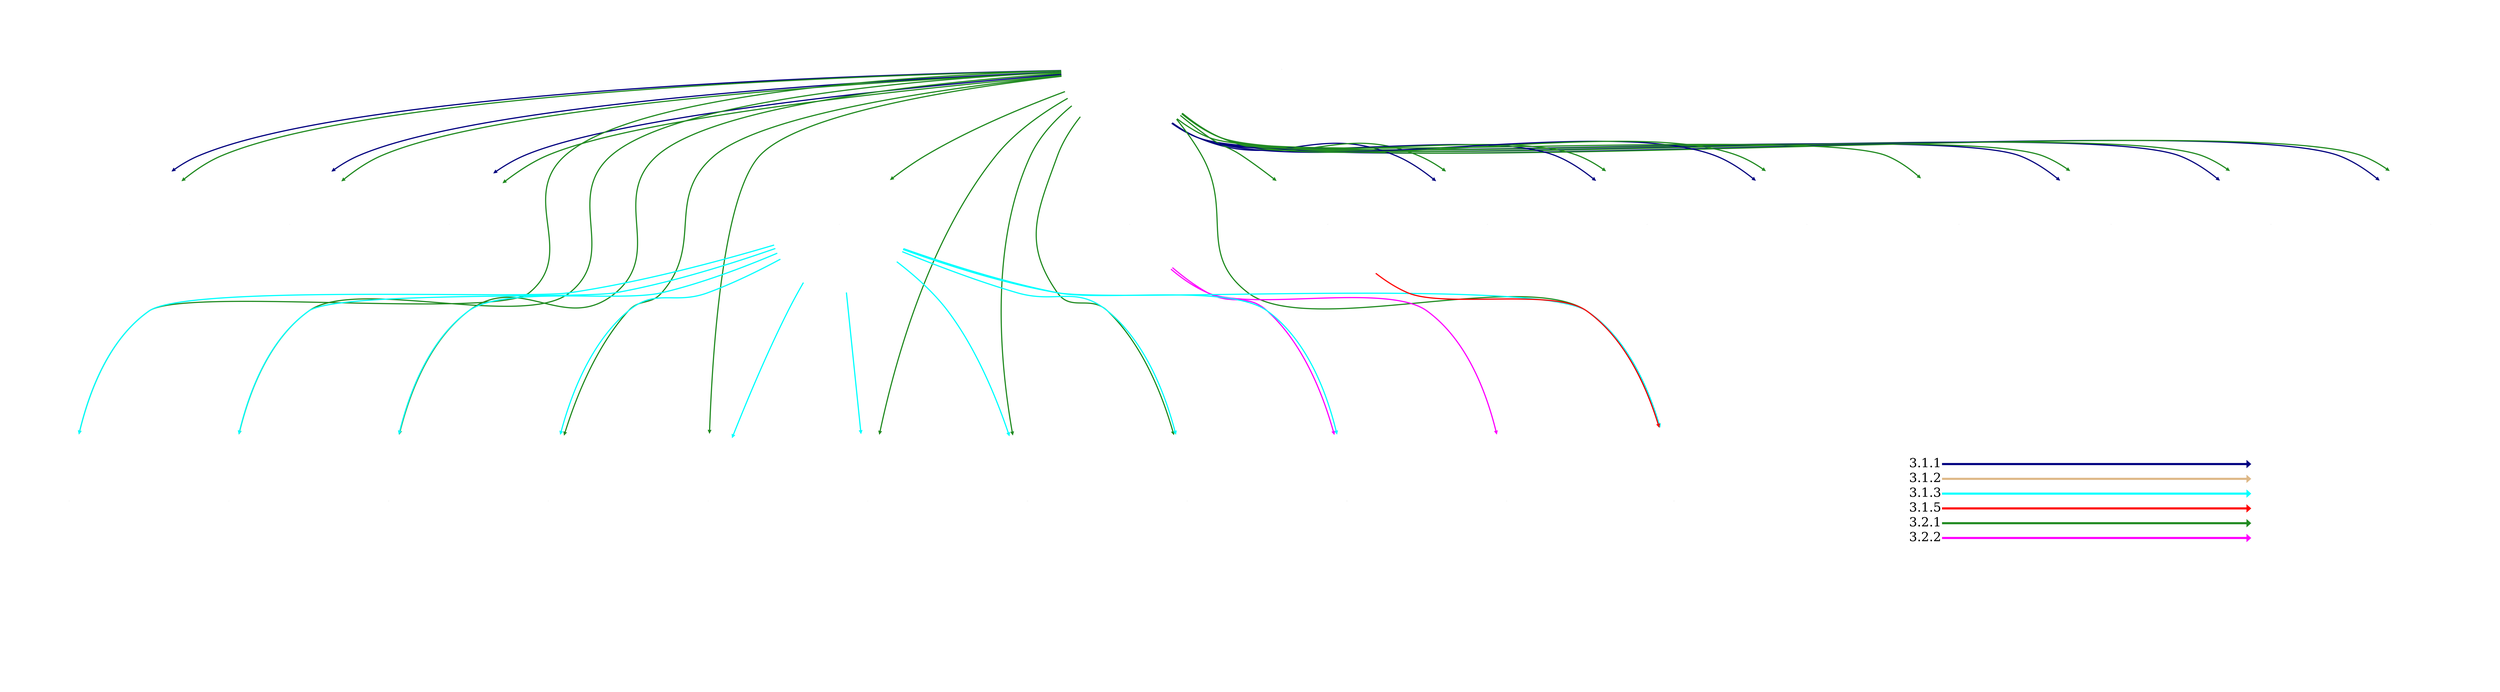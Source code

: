 digraph "" {
	graph [fontsize=80,
		nodesep=1.5,
		overlap=scalexy,
		ranksep=1.2,
		size="100,100"
	];
	{
		graph [rank=min];
		Hydra	[image="Hydra_organisation.png",
			fixedsize=True,
			fontsize=0,
			height=9,
			penwidth=0,
			shape=circle,
			width=9];
	}
	{
		graph [rank=same];
		Psybot	[image="Psybot_organisation.png",
			fixedsize=True,
			fontsize=0,
			height=9,
			penwidth=0,
			shape=circle,
			width=9];
	}
	{
		graph [rank=same];
		ChuckNorris	[image="ChuckNorris_organisation.png",
			fixedsize=True,
			fontsize=0,
			height=9,
			penwidth=0,
			shape=circle,
			width=9];
	}
	{
		graph [rank=same];
		Tsunami	[image="Tsunami_organisation.png",
			fixedsize=True,
			fontsize=0,
			height=9,
			penwidth=0,
			shape=circle,
			width=9];
	}
	{
		graph [rank=same];
		Aidra	[image="Aidra_organisation.png",
			fixedsize=True,
			fontsize=0,
			height=9,
			penwidth=0,
			shape=circle,
			width=9];
	}
	{
		graph [rank=same];
		Bashlite	[image="Bashlite_organisation.png",
			fixedsize=True,
			fontsize=0,
			height=9,
			penwidth=0,
			shape=circle,
			width=9];
	}
	{
		graph [rank=same];
		Spike	[image="Spike_organisation.png",
			fixedsize=True,
			fontsize=0,
			height=9,
			penwidth=0,
			shape=circle,
			width=9];
	}
	{
		graph [rank=same];
		TheMoon1	[image="TheMoon1_organisation.png",
			fixedsize=True,
			fontsize=0,
			height=8,
			penwidth=0,
			shape=circle,
			width=8];
	}
	{
		graph [rank=same];
		Wifatch	[image="Wifatch_organisation.png",
			fixedsize=True,
			fontsize=0,
			height=8,
			penwidth=0,
			shape=circle,
			width=8];
	}
	{
		graph [rank=same];
		XOR	[image="XOR_organisation.png",
			fixedsize=True,
			fontsize=0,
			height=9,
			penwidth=0,
			shape=circle,
			width=9];
	}
	{
		graph [rank=same];
		Elknot	[image="Elknot_organisation.png",
			fixedsize=True,
			fontsize=0,
			height=9,
			penwidth=0,
			shape=circle,
			width=9];
	}
	{
		graph [rank=same];
		Remaiten	[image="Remaiten_organisation.png",
			fixedsize=True,
			fontsize=0,
			height=9,
			penwidth=0,
			shape=circle,
			width=9];
	}
	{
		graph [rank=same];
		Hajime	[image="Hajime_organisation.png",
			fixedsize=True,
			fontsize=0,
			height=9,
			penwidth=0,
			shape=circle,
			width=9];
	}
	{
		graph [rank=same];
		Mirai	[image="Mirai_organisation.png",
			fixedsize=True,
			fontsize=0,
			height=9,
			penwidth=0,
			shape=circle,
			width=9];
	}
	{
		graph [rank=same];
		NewAidra	[image="NewAidra_organisation.png",
			fixedsize=True,
			fontsize=0,
			height=9,
			penwidth=0,
			shape=circle,
			width=9];
	}
	{
		graph [rank=same];
		LuaBot	[image="LuaBot_organisation.png",
			fixedsize=True,
			fontsize=0,
			height=9,
			penwidth=0,
			shape=circle,
			width=9];
	}
	{
		graph [rank=same];
		Amnesia	[image="Amnesia_organisation.png",
			fixedsize=True,
			fontsize=0,
			height=9,
			penwidth=0,
			shape=circle,
			width=9];
	}
	{
		graph [rank=same];
		BrickerBot	[image="BrickerBot_organisation.png",
			fixedsize=True,
			fontsize=0,
			height=8,
			penwidth=0,
			shape=circle,
			width=8];
	}
	{
		graph [rank=same];
		IoTReaper	[image="IoTReaper_organisation.png",
			fixedsize=True,
			fontsize=0,
			height=9,
			penwidth=0,
			shape=circle,
			width=9];
	}
	{
		graph [rank=same];
		Persirai	[image="Persirai_organisation.png",
			fixedsize=True,
			fontsize=0,
			height=9,
			penwidth=0,
			shape=circle,
			width=9];
	}
	{
		graph [rank=same];
		Satori	[image="Satori_organisation.png",
			fixedsize=True,
			fontsize=0,
			height=9,
			penwidth=0,
			shape=circle,
			width=9];
	}
	{
		graph [rank=max];
		JenX	[image="JenX_organisation.png",
			fixedsize=True,
			fontsize=0,
			height=9,
			penwidth=0,
			shape=circle,
			width=9];
	}
	{
		graph [rank=max];
		TheMoon2	[image="TheMoon2_organisation.png",
			fixedsize=True,
			fontsize=0,
			height=9,
			penwidth=0,
			shape=circle,
			width=9];
	}
	{
		graph [rank=max];
		VPNFilter	[image="VPNFilter_organisation.png",
			fixedsize=True,
			fontsize=0,
			height=10,
			penwidth=0,
			shape=circle,
			width=10];
	}
	{
		graph [rank=max];
		HideNSeek	[image="HideNSeek_organisation.png",
			fixedsize=True,
			fontsize=0,
			height=9,
			penwidth=0,
			shape=circle,
			width=9];
	}
	{
		graph [rank=same];
		Echobot	[image="Echobot_organisation.png",
			fixedsize=True,
			fontsize=0,
			height=9,
			penwidth=0,
			shape=circle,
			width=9];
	}
	Hydra -> Psybot	[arrowtail=none,
		color=navy,
		labeldistance=20,
		labelfloat=True,
		penwidth=5.5,
		style=bold];
	Hydra -> Psybot	[arrowtail=none,
		color=forestgreen,
		labeldistance=20,
		labelfloat=True,
		penwidth=5.5,
		style=bold];
	Hydra -> ChuckNorris	[arrowtail=none,
		color=navy,
		labeldistance=20,
		labelfloat=True,
		penwidth=5.5,
		style=bold];
	Hydra -> ChuckNorris	[arrowtail=none,
		color=forestgreen,
		labeldistance=20,
		labelfloat=True,
		penwidth=5.5,
		style=bold];
	Hydra -> Tsunami	[arrowtail=none,
		color=navy,
		labeldistance=20,
		labelfloat=True,
		penwidth=5.5,
		style=bold];
	Hydra -> Tsunami	[arrowtail=none,
		color=forestgreen,
		labeldistance=20,
		labelfloat=True,
		penwidth=5.5,
		style=bold];
	Hydra -> Aidra	[arrowtail=none,
		color=navy,
		labeldistance=20,
		labelfloat=True,
		penwidth=5.5,
		style=bold];
	Hydra -> Aidra	[arrowtail=none,
		color=forestgreen,
		labeldistance=20,
		labelfloat=True,
		penwidth=5.5,
		style=bold];
	Hydra -> Bashlite	[arrowtail=none,
		color=navy,
		labeldistance=20,
		labelfloat=True,
		penwidth=5.5,
		style=bold];
	Hydra -> Bashlite	[arrowtail=none,
		color=forestgreen,
		labeldistance=20,
		labelfloat=True,
		penwidth=5.5,
		style=bold];
	Hydra -> Spike	[arrowtail=none,
		color=navy,
		labeldistance=20,
		labelfloat=True,
		penwidth=5.5,
		style=bold];
	Hydra -> Spike	[arrowtail=none,
		color=forestgreen,
		labeldistance=20,
		labelfloat=True,
		penwidth=5.5,
		style=bold];
	Hydra -> XOR	[arrowtail=none,
		color=forestgreen,
		labeldistance=20,
		labelfloat=True,
		penwidth=5.5,
		style=bold];
	Hydra -> Elknot	[arrowtail=none,
		color=forestgreen,
		labeldistance=20,
		labelfloat=True,
		penwidth=5.5,
		style=bold];
	Hydra -> Remaiten	[arrowtail=none,
		color=navy,
		labeldistance=20,
		labelfloat=True,
		penwidth=5.5,
		style=bold];
	Hydra -> Remaiten	[arrowtail=none,
		color=forestgreen,
		labeldistance=20,
		labelfloat=True,
		penwidth=5.5,
		style=bold];
	Hydra -> Mirai	[arrowtail=none,
		color=forestgreen,
		labeldistance=20,
		labelfloat=True,
		penwidth=5.5,
		style=bold];
	Hydra -> NewAidra	[arrowtail=none,
		color=navy,
		labeldistance=20,
		labelfloat=True,
		penwidth=5.5,
		style=bold];
	Hydra -> NewAidra	[arrowtail=none,
		color=forestgreen,
		labeldistance=20,
		labelfloat=True,
		penwidth=5.5,
		style=bold];
	Hydra -> LuaBot	[arrowtail=none,
		color=forestgreen,
		labeldistance=20,
		labelfloat=True,
		penwidth=5.5,
		style=bold];
	Hydra -> Amnesia	[arrowtail=none,
		color=navy,
		labeldistance=20,
		labelfloat=True,
		penwidth=5.5,
		style=bold];
	Hydra -> Amnesia	[arrowtail=none,
		color=forestgreen,
		labeldistance=20,
		labelfloat=True,
		penwidth=5.5,
		style=bold];
	Hydra -> BrickerBot	[arrowtail=none,
		color=forestgreen,
		labeldistance=20,
		labelfloat=True,
		penwidth=5.5,
		style=bold];
	Hydra -> IoTReaper	[arrowtail=none,
		color=forestgreen,
		labeldistance=20,
		labelfloat=True,
		penwidth=5.5,
		style=bold];
	Hydra -> Persirai	[arrowtail=none,
		color=forestgreen,
		labeldistance=20,
		labelfloat=True,
		penwidth=5.5,
		style=bold];
	Hydra -> Satori	[arrowtail=none,
		color=forestgreen,
		labeldistance=20,
		labelfloat=True,
		penwidth=5.5,
		style=bold];
	Hydra -> JenX	[arrowtail=none,
		color=forestgreen,
		labeldistance=20,
		labelfloat=True,
		penwidth=5.5,
		style=bold];
	Hydra -> TheMoon2	[arrowtail=none,
		color=forestgreen,
		labeldistance=20,
		labelfloat=True,
		penwidth=5.5,
		style=bold];
	Hydra -> VPNFilter	[arrowtail=none,
		color=forestgreen,
		labeldistance=20,
		labelfloat=True,
		penwidth=5.5,
		style=bold];
	Hydra -> Echobot	[arrowtail=none,
		color=forestgreen,
		labeldistance=20,
		labelfloat=True,
		penwidth=5.5,
		style=bold];
	TheMoon1 -> Hajime	[arrowtail=none,
		color=magenta,
		labeldistance=20,
		labelfloat=True,
		penwidth=5.5,
		style=bold];
	TheMoon1 -> HideNSeek	[arrowtail=none,
		color=magenta,
		labeldistance=20,
		labelfloat=True,
		penwidth=5.5,
		style=bold];
	XOR -> Elknot	[arrowtail=none,
		color=cyan,
		labeldistance=20,
		labelfloat=True,
		penwidth=5.5,
		style=bold];
	XOR -> Mirai	[arrowtail=none,
		color=cyan,
		labeldistance=20,
		labelfloat=True,
		penwidth=5.5,
		style=bold];
	XOR -> IoTReaper	[arrowtail=none,
		color=cyan,
		labeldistance=20,
		labelfloat=True,
		penwidth=5.5,
		style=bold];
	XOR -> Persirai	[arrowtail=none,
		color=cyan,
		labeldistance=20,
		labelfloat=True,
		penwidth=5.5,
		style=bold];
	XOR -> Satori	[arrowtail=none,
		color=cyan,
		labeldistance=20,
		labelfloat=True,
		penwidth=5.5,
		style=bold];
	XOR -> JenX	[arrowtail=none,
		color=cyan,
		labeldistance=20,
		labelfloat=True,
		penwidth=5.5,
		style=bold];
	XOR -> TheMoon2	[arrowtail=none,
		color=cyan,
		labeldistance=20,
		labelfloat=True,
		penwidth=5.5,
		style=bold];
	XOR -> VPNFilter	[arrowtail=none,
		color=cyan,
		labeldistance=20,
		labelfloat=True,
		penwidth=5.5,
		style=bold];
	XOR -> HideNSeek	[arrowtail=none,
		color=cyan,
		labeldistance=20,
		labelfloat=True,
		penwidth=5.5,
		style=bold];
	XOR -> Echobot	[arrowtail=none,
		color=cyan,
		labeldistance=20,
		labelfloat=True,
		penwidth=5.5,
		style=bold];
	LuaBot -> VPNFilter	[arrowtail=none,
		color=red,
		labeldistance=20,
		labelfloat=True,
		penwidth=5.5,
		style=bold];
{
    graph [rank = max]
    node [shape=plaintext
    height = 25,
	  fontsize=60,
	  width=20]
    label = "Legend";
    key [label=<<table border="0" cellpadding="2" cellspacing="0" cellborder="0">
        <tr><td align="right" port="i0">3.1.1</td></tr>
<tr><td align="right" port="i1">3.1.2</td></tr>
<tr><td align="right" port="i2">3.1.3</td></tr>
<tr><td align="right" port="i3">3.1.5</td></tr>
<tr><td align="right" port="i4">3.2.1</td></tr>
<tr><td align="right" port="i5">3.2.2</td></tr>
      </table>>]
    key2 [label=<<table border="0" cellpadding="2" cellspacing="0" cellborder="0">
        <tr><td port="i0">&nbsp;</td></tr>
<tr><td port="i1">&nbsp;</td></tr>
<tr><td port="i2">&nbsp;</td></tr>
<tr><td port="i3">&nbsp;</td></tr>
<tr><td port="i4">&nbsp;</td></tr>
<tr><td port="i5">&nbsp;</td></tr>
      </table>>]
    key:i0:e -> key2:i0:w [color=navy, style=bold, penwidth=10]
key:i1:e -> key2:i1:w [color=burlywood, style=bold, penwidth=10]
key:i2:e -> key2:i2:w [color=cyan, style=bold, penwidth=10]
key:i3:e -> key2:i3:w [color=red, style=bold, penwidth=10]
key:i4:e -> key2:i4:w [color=forestgreen, style=bold, penwidth=10]
key:i5:e -> key2:i5:w [color=magenta, style=bold, penwidth=10]
  }
}
